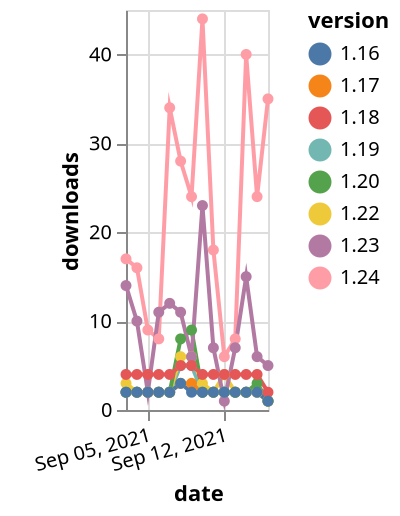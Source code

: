 {"$schema": "https://vega.github.io/schema/vega-lite/v5.json", "description": "A simple bar chart with embedded data.", "data": {"values": [{"date": "2021-09-03", "total": 2747, "delta": 2, "version": "1.17"}, {"date": "2021-09-04", "total": 2749, "delta": 2, "version": "1.17"}, {"date": "2021-09-05", "total": 2751, "delta": 2, "version": "1.17"}, {"date": "2021-09-06", "total": 2753, "delta": 2, "version": "1.17"}, {"date": "2021-09-07", "total": 2755, "delta": 2, "version": "1.17"}, {"date": "2021-09-08", "total": 2758, "delta": 3, "version": "1.17"}, {"date": "2021-09-09", "total": 2761, "delta": 3, "version": "1.17"}, {"date": "2021-09-10", "total": 2763, "delta": 2, "version": "1.17"}, {"date": "2021-09-11", "total": 2765, "delta": 2, "version": "1.17"}, {"date": "2021-09-12", "total": 2767, "delta": 2, "version": "1.17"}, {"date": "2021-09-13", "total": 2769, "delta": 2, "version": "1.17"}, {"date": "2021-09-14", "total": 2771, "delta": 2, "version": "1.17"}, {"date": "2021-09-15", "total": 2773, "delta": 2, "version": "1.17"}, {"date": "2021-09-16", "total": 2774, "delta": 1, "version": "1.17"}, {"date": "2021-09-03", "total": 3619, "delta": 2, "version": "1.19"}, {"date": "2021-09-04", "total": 3621, "delta": 2, "version": "1.19"}, {"date": "2021-09-05", "total": 3623, "delta": 2, "version": "1.19"}, {"date": "2021-09-06", "total": 3625, "delta": 2, "version": "1.19"}, {"date": "2021-09-07", "total": 3627, "delta": 2, "version": "1.19"}, {"date": "2021-09-08", "total": 3632, "delta": 5, "version": "1.19"}, {"date": "2021-09-09", "total": 3637, "delta": 5, "version": "1.19"}, {"date": "2021-09-10", "total": 3639, "delta": 2, "version": "1.19"}, {"date": "2021-09-11", "total": 3641, "delta": 2, "version": "1.19"}, {"date": "2021-09-12", "total": 3643, "delta": 2, "version": "1.19"}, {"date": "2021-09-13", "total": 3645, "delta": 2, "version": "1.19"}, {"date": "2021-09-14", "total": 3647, "delta": 2, "version": "1.19"}, {"date": "2021-09-15", "total": 3649, "delta": 2, "version": "1.19"}, {"date": "2021-09-16", "total": 3650, "delta": 1, "version": "1.19"}, {"date": "2021-09-03", "total": 3764, "delta": 17, "version": "1.24"}, {"date": "2021-09-04", "total": 3780, "delta": 16, "version": "1.24"}, {"date": "2021-09-05", "total": 3789, "delta": 9, "version": "1.24"}, {"date": "2021-09-06", "total": 3797, "delta": 8, "version": "1.24"}, {"date": "2021-09-07", "total": 3831, "delta": 34, "version": "1.24"}, {"date": "2021-09-08", "total": 3859, "delta": 28, "version": "1.24"}, {"date": "2021-09-09", "total": 3883, "delta": 24, "version": "1.24"}, {"date": "2021-09-10", "total": 3927, "delta": 44, "version": "1.24"}, {"date": "2021-09-11", "total": 3945, "delta": 18, "version": "1.24"}, {"date": "2021-09-12", "total": 3951, "delta": 6, "version": "1.24"}, {"date": "2021-09-13", "total": 3959, "delta": 8, "version": "1.24"}, {"date": "2021-09-14", "total": 3999, "delta": 40, "version": "1.24"}, {"date": "2021-09-15", "total": 4023, "delta": 24, "version": "1.24"}, {"date": "2021-09-16", "total": 4058, "delta": 35, "version": "1.24"}, {"date": "2021-09-03", "total": 8275, "delta": 3, "version": "1.22"}, {"date": "2021-09-04", "total": 8277, "delta": 2, "version": "1.22"}, {"date": "2021-09-05", "total": 8279, "delta": 2, "version": "1.22"}, {"date": "2021-09-06", "total": 8281, "delta": 2, "version": "1.22"}, {"date": "2021-09-07", "total": 8283, "delta": 2, "version": "1.22"}, {"date": "2021-09-08", "total": 8289, "delta": 6, "version": "1.22"}, {"date": "2021-09-09", "total": 8295, "delta": 6, "version": "1.22"}, {"date": "2021-09-10", "total": 8298, "delta": 3, "version": "1.22"}, {"date": "2021-09-11", "total": 8300, "delta": 2, "version": "1.22"}, {"date": "2021-09-12", "total": 8304, "delta": 4, "version": "1.22"}, {"date": "2021-09-13", "total": 8306, "delta": 2, "version": "1.22"}, {"date": "2021-09-14", "total": 8308, "delta": 2, "version": "1.22"}, {"date": "2021-09-15", "total": 8310, "delta": 2, "version": "1.22"}, {"date": "2021-09-16", "total": 8311, "delta": 1, "version": "1.22"}, {"date": "2021-09-03", "total": 5744, "delta": 2, "version": "1.20"}, {"date": "2021-09-04", "total": 5746, "delta": 2, "version": "1.20"}, {"date": "2021-09-05", "total": 5748, "delta": 2, "version": "1.20"}, {"date": "2021-09-06", "total": 5750, "delta": 2, "version": "1.20"}, {"date": "2021-09-07", "total": 5752, "delta": 2, "version": "1.20"}, {"date": "2021-09-08", "total": 5760, "delta": 8, "version": "1.20"}, {"date": "2021-09-09", "total": 5769, "delta": 9, "version": "1.20"}, {"date": "2021-09-10", "total": 5771, "delta": 2, "version": "1.20"}, {"date": "2021-09-11", "total": 5773, "delta": 2, "version": "1.20"}, {"date": "2021-09-12", "total": 5775, "delta": 2, "version": "1.20"}, {"date": "2021-09-13", "total": 5777, "delta": 2, "version": "1.20"}, {"date": "2021-09-14", "total": 5779, "delta": 2, "version": "1.20"}, {"date": "2021-09-15", "total": 5782, "delta": 3, "version": "1.20"}, {"date": "2021-09-16", "total": 5783, "delta": 1, "version": "1.20"}, {"date": "2021-09-03", "total": 15762, "delta": 14, "version": "1.23"}, {"date": "2021-09-04", "total": 15772, "delta": 10, "version": "1.23"}, {"date": "2021-09-05", "total": 15774, "delta": 2, "version": "1.23"}, {"date": "2021-09-06", "total": 15785, "delta": 11, "version": "1.23"}, {"date": "2021-09-07", "total": 15797, "delta": 12, "version": "1.23"}, {"date": "2021-09-08", "total": 15808, "delta": 11, "version": "1.23"}, {"date": "2021-09-09", "total": 15814, "delta": 6, "version": "1.23"}, {"date": "2021-09-10", "total": 15837, "delta": 23, "version": "1.23"}, {"date": "2021-09-11", "total": 15844, "delta": 7, "version": "1.23"}, {"date": "2021-09-12", "total": 15845, "delta": 1, "version": "1.23"}, {"date": "2021-09-13", "total": 15852, "delta": 7, "version": "1.23"}, {"date": "2021-09-14", "total": 15867, "delta": 15, "version": "1.23"}, {"date": "2021-09-15", "total": 15873, "delta": 6, "version": "1.23"}, {"date": "2021-09-16", "total": 15878, "delta": 5, "version": "1.23"}, {"date": "2021-09-03", "total": 5038, "delta": 4, "version": "1.18"}, {"date": "2021-09-04", "total": 5042, "delta": 4, "version": "1.18"}, {"date": "2021-09-05", "total": 5046, "delta": 4, "version": "1.18"}, {"date": "2021-09-06", "total": 5050, "delta": 4, "version": "1.18"}, {"date": "2021-09-07", "total": 5054, "delta": 4, "version": "1.18"}, {"date": "2021-09-08", "total": 5059, "delta": 5, "version": "1.18"}, {"date": "2021-09-09", "total": 5064, "delta": 5, "version": "1.18"}, {"date": "2021-09-10", "total": 5068, "delta": 4, "version": "1.18"}, {"date": "2021-09-11", "total": 5072, "delta": 4, "version": "1.18"}, {"date": "2021-09-12", "total": 5076, "delta": 4, "version": "1.18"}, {"date": "2021-09-13", "total": 5080, "delta": 4, "version": "1.18"}, {"date": "2021-09-14", "total": 5084, "delta": 4, "version": "1.18"}, {"date": "2021-09-15", "total": 5088, "delta": 4, "version": "1.18"}, {"date": "2021-09-16", "total": 5090, "delta": 2, "version": "1.18"}, {"date": "2021-09-03", "total": 2590, "delta": 2, "version": "1.16"}, {"date": "2021-09-04", "total": 2592, "delta": 2, "version": "1.16"}, {"date": "2021-09-05", "total": 2594, "delta": 2, "version": "1.16"}, {"date": "2021-09-06", "total": 2596, "delta": 2, "version": "1.16"}, {"date": "2021-09-07", "total": 2598, "delta": 2, "version": "1.16"}, {"date": "2021-09-08", "total": 2601, "delta": 3, "version": "1.16"}, {"date": "2021-09-09", "total": 2603, "delta": 2, "version": "1.16"}, {"date": "2021-09-10", "total": 2605, "delta": 2, "version": "1.16"}, {"date": "2021-09-11", "total": 2607, "delta": 2, "version": "1.16"}, {"date": "2021-09-12", "total": 2609, "delta": 2, "version": "1.16"}, {"date": "2021-09-13", "total": 2611, "delta": 2, "version": "1.16"}, {"date": "2021-09-14", "total": 2613, "delta": 2, "version": "1.16"}, {"date": "2021-09-15", "total": 2615, "delta": 2, "version": "1.16"}, {"date": "2021-09-16", "total": 2616, "delta": 1, "version": "1.16"}]}, "width": "container", "mark": {"type": "line", "point": {"filled": true}}, "encoding": {"x": {"field": "date", "type": "temporal", "timeUnit": "yearmonthdate", "title": "date", "axis": {"labelAngle": -15}}, "y": {"field": "delta", "type": "quantitative", "title": "downloads"}, "color": {"field": "version", "type": "nominal"}, "tooltip": {"field": "delta"}}}